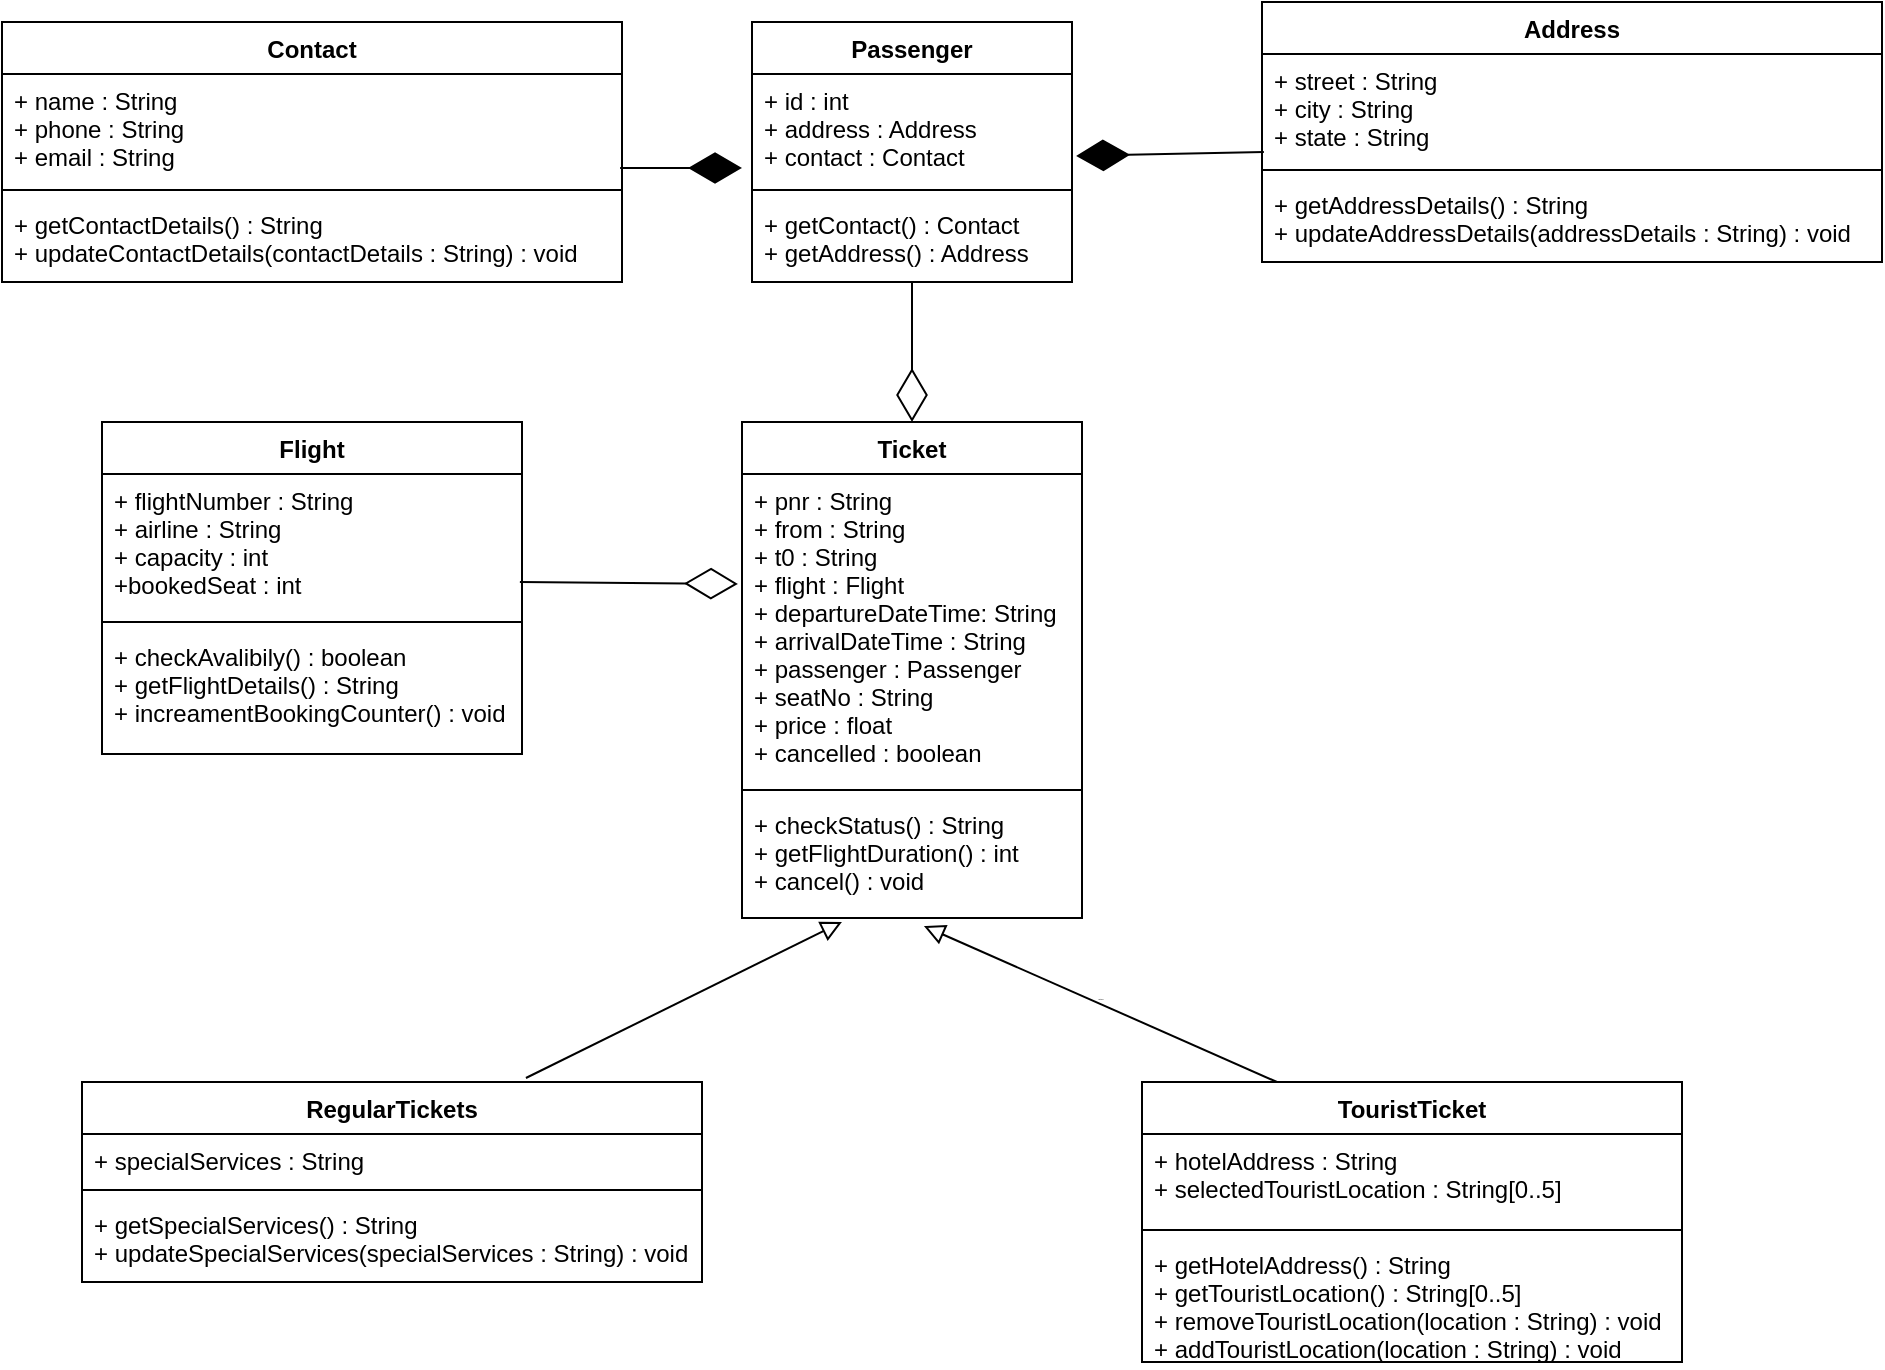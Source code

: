 <mxfile version="13.9.9" type="github">
  <diagram id="AU8_u6TGxyYnSnQz8SQ1" name="Page-1">
    <mxGraphModel dx="868" dy="2050" grid="1" gridSize="10" guides="1" tooltips="1" connect="1" arrows="1" fold="1" page="1" pageScale="1" pageWidth="900" pageHeight="1600" math="0" shadow="0">
      <root>
        <mxCell id="0" />
        <mxCell id="1" parent="0" />
        <mxCell id="uCNqZW0QOo5ajuXo0y57-1" value="Ticket" style="swimlane;fontStyle=1;align=center;verticalAlign=top;childLayout=stackLayout;horizontal=1;startSize=26;horizontalStack=0;resizeParent=1;resizeParentMax=0;resizeLast=0;collapsible=1;marginBottom=0;" vertex="1" parent="1">
          <mxGeometry x="420" y="110" width="170" height="248" as="geometry" />
        </mxCell>
        <mxCell id="uCNqZW0QOo5ajuXo0y57-2" value="+ pnr : String&#xa;+ from : String &#xa;+ t0 : String&#xa;+ flight : Flight&#xa;+ departureDateTime: String&#xa;+ arrivalDateTime : String&#xa;+ passenger : Passenger&#xa;+ seatNo : String&#xa;+ price : float&#xa;+ cancelled : boolean" style="text;strokeColor=none;fillColor=none;align=left;verticalAlign=top;spacingLeft=4;spacingRight=4;overflow=hidden;rotatable=0;points=[[0,0.5],[1,0.5]];portConstraint=eastwest;" vertex="1" parent="uCNqZW0QOo5ajuXo0y57-1">
          <mxGeometry y="26" width="170" height="154" as="geometry" />
        </mxCell>
        <mxCell id="uCNqZW0QOo5ajuXo0y57-3" value="" style="line;strokeWidth=1;fillColor=none;align=left;verticalAlign=middle;spacingTop=-1;spacingLeft=3;spacingRight=3;rotatable=0;labelPosition=right;points=[];portConstraint=eastwest;" vertex="1" parent="uCNqZW0QOo5ajuXo0y57-1">
          <mxGeometry y="180" width="170" height="8" as="geometry" />
        </mxCell>
        <mxCell id="uCNqZW0QOo5ajuXo0y57-4" value="+ checkStatus() : String&#xa;+ getFlightDuration() : int&#xa;+ cancel() : void" style="text;strokeColor=none;fillColor=none;align=left;verticalAlign=top;spacingLeft=4;spacingRight=4;overflow=hidden;rotatable=0;points=[[0,0.5],[1,0.5]];portConstraint=eastwest;" vertex="1" parent="uCNqZW0QOo5ajuXo0y57-1">
          <mxGeometry y="188" width="170" height="60" as="geometry" />
        </mxCell>
        <mxCell id="uCNqZW0QOo5ajuXo0y57-5" value="Flight" style="swimlane;fontStyle=1;align=center;verticalAlign=top;childLayout=stackLayout;horizontal=1;startSize=26;horizontalStack=0;resizeParent=1;resizeParentMax=0;resizeLast=0;collapsible=1;marginBottom=0;" vertex="1" parent="1">
          <mxGeometry x="100" y="110" width="210" height="166" as="geometry" />
        </mxCell>
        <mxCell id="uCNqZW0QOo5ajuXo0y57-6" value="+ flightNumber : String&#xa;+ airline : String&#xa;+ capacity : int&#xa;+bookedSeat : int" style="text;strokeColor=none;fillColor=none;align=left;verticalAlign=top;spacingLeft=4;spacingRight=4;overflow=hidden;rotatable=0;points=[[0,0.5],[1,0.5]];portConstraint=eastwest;" vertex="1" parent="uCNqZW0QOo5ajuXo0y57-5">
          <mxGeometry y="26" width="210" height="70" as="geometry" />
        </mxCell>
        <mxCell id="uCNqZW0QOo5ajuXo0y57-7" value="" style="line;strokeWidth=1;fillColor=none;align=left;verticalAlign=middle;spacingTop=-1;spacingLeft=3;spacingRight=3;rotatable=0;labelPosition=right;points=[];portConstraint=eastwest;" vertex="1" parent="uCNqZW0QOo5ajuXo0y57-5">
          <mxGeometry y="96" width="210" height="8" as="geometry" />
        </mxCell>
        <mxCell id="uCNqZW0QOo5ajuXo0y57-8" value="+ checkAvalibily() : boolean&#xa;+ getFlightDetails() : String&#xa;+ increamentBookingCounter() : void" style="text;strokeColor=none;fillColor=none;align=left;verticalAlign=top;spacingLeft=4;spacingRight=4;overflow=hidden;rotatable=0;points=[[0,0.5],[1,0.5]];portConstraint=eastwest;" vertex="1" parent="uCNqZW0QOo5ajuXo0y57-5">
          <mxGeometry y="104" width="210" height="62" as="geometry" />
        </mxCell>
        <mxCell id="uCNqZW0QOo5ajuXo0y57-9" value="Address" style="swimlane;fontStyle=1;align=center;verticalAlign=top;childLayout=stackLayout;horizontal=1;startSize=26;horizontalStack=0;resizeParent=1;resizeParentMax=0;resizeLast=0;collapsible=1;marginBottom=0;" vertex="1" parent="1">
          <mxGeometry x="680" y="-100" width="310" height="130" as="geometry" />
        </mxCell>
        <mxCell id="uCNqZW0QOo5ajuXo0y57-10" value="+ street : String&#xa;+ city : String&#xa;+ state : String" style="text;strokeColor=none;fillColor=none;align=left;verticalAlign=top;spacingLeft=4;spacingRight=4;overflow=hidden;rotatable=0;points=[[0,0.5],[1,0.5]];portConstraint=eastwest;" vertex="1" parent="uCNqZW0QOo5ajuXo0y57-9">
          <mxGeometry y="26" width="310" height="54" as="geometry" />
        </mxCell>
        <mxCell id="uCNqZW0QOo5ajuXo0y57-11" value="" style="line;strokeWidth=1;fillColor=none;align=left;verticalAlign=middle;spacingTop=-1;spacingLeft=3;spacingRight=3;rotatable=0;labelPosition=right;points=[];portConstraint=eastwest;" vertex="1" parent="uCNqZW0QOo5ajuXo0y57-9">
          <mxGeometry y="80" width="310" height="8" as="geometry" />
        </mxCell>
        <mxCell id="uCNqZW0QOo5ajuXo0y57-12" value="+ getAddressDetails() : String&#xa;+ updateAddressDetails(addressDetails : String) : void" style="text;strokeColor=none;fillColor=none;align=left;verticalAlign=top;spacingLeft=4;spacingRight=4;overflow=hidden;rotatable=0;points=[[0,0.5],[1,0.5]];portConstraint=eastwest;" vertex="1" parent="uCNqZW0QOo5ajuXo0y57-9">
          <mxGeometry y="88" width="310" height="42" as="geometry" />
        </mxCell>
        <mxCell id="uCNqZW0QOo5ajuXo0y57-13" value="Passenger" style="swimlane;fontStyle=1;align=center;verticalAlign=top;childLayout=stackLayout;horizontal=1;startSize=26;horizontalStack=0;resizeParent=1;resizeParentMax=0;resizeLast=0;collapsible=1;marginBottom=0;" vertex="1" parent="1">
          <mxGeometry x="425" y="-90" width="160" height="130" as="geometry" />
        </mxCell>
        <mxCell id="uCNqZW0QOo5ajuXo0y57-14" value="+ id : int&#xa;+ address : Address&#xa;+ contact : Contact" style="text;strokeColor=none;fillColor=none;align=left;verticalAlign=top;spacingLeft=4;spacingRight=4;overflow=hidden;rotatable=0;points=[[0,0.5],[1,0.5]];portConstraint=eastwest;" vertex="1" parent="uCNqZW0QOo5ajuXo0y57-13">
          <mxGeometry y="26" width="160" height="54" as="geometry" />
        </mxCell>
        <mxCell id="uCNqZW0QOo5ajuXo0y57-15" value="" style="line;strokeWidth=1;fillColor=none;align=left;verticalAlign=middle;spacingTop=-1;spacingLeft=3;spacingRight=3;rotatable=0;labelPosition=right;points=[];portConstraint=eastwest;" vertex="1" parent="uCNqZW0QOo5ajuXo0y57-13">
          <mxGeometry y="80" width="160" height="8" as="geometry" />
        </mxCell>
        <mxCell id="uCNqZW0QOo5ajuXo0y57-16" value="+ getContact() : Contact&#xa;+ getAddress() : Address" style="text;strokeColor=none;fillColor=none;align=left;verticalAlign=top;spacingLeft=4;spacingRight=4;overflow=hidden;rotatable=0;points=[[0,0.5],[1,0.5]];portConstraint=eastwest;" vertex="1" parent="uCNqZW0QOo5ajuXo0y57-13">
          <mxGeometry y="88" width="160" height="42" as="geometry" />
        </mxCell>
        <mxCell id="uCNqZW0QOo5ajuXo0y57-17" value="Contact" style="swimlane;fontStyle=1;align=center;verticalAlign=top;childLayout=stackLayout;horizontal=1;startSize=26;horizontalStack=0;resizeParent=1;resizeParentMax=0;resizeLast=0;collapsible=1;marginBottom=0;" vertex="1" parent="1">
          <mxGeometry x="50" y="-90" width="310" height="130" as="geometry" />
        </mxCell>
        <mxCell id="uCNqZW0QOo5ajuXo0y57-18" value="+ name : String&#xa;+ phone : String&#xa;+ email : String" style="text;strokeColor=none;fillColor=none;align=left;verticalAlign=top;spacingLeft=4;spacingRight=4;overflow=hidden;rotatable=0;points=[[0,0.5],[1,0.5]];portConstraint=eastwest;" vertex="1" parent="uCNqZW0QOo5ajuXo0y57-17">
          <mxGeometry y="26" width="310" height="54" as="geometry" />
        </mxCell>
        <mxCell id="uCNqZW0QOo5ajuXo0y57-19" value="" style="line;strokeWidth=1;fillColor=none;align=left;verticalAlign=middle;spacingTop=-1;spacingLeft=3;spacingRight=3;rotatable=0;labelPosition=right;points=[];portConstraint=eastwest;" vertex="1" parent="uCNqZW0QOo5ajuXo0y57-17">
          <mxGeometry y="80" width="310" height="8" as="geometry" />
        </mxCell>
        <mxCell id="uCNqZW0QOo5ajuXo0y57-20" value="+ getContactDetails() : String&#xa;+ updateContactDetails(contactDetails : String) : void" style="text;strokeColor=none;fillColor=none;align=left;verticalAlign=top;spacingLeft=4;spacingRight=4;overflow=hidden;rotatable=0;points=[[0,0.5],[1,0.5]];portConstraint=eastwest;" vertex="1" parent="uCNqZW0QOo5ajuXo0y57-17">
          <mxGeometry y="88" width="310" height="42" as="geometry" />
        </mxCell>
        <mxCell id="uCNqZW0QOo5ajuXo0y57-21" value="RegularTickets" style="swimlane;fontStyle=1;align=center;verticalAlign=top;childLayout=stackLayout;horizontal=1;startSize=26;horizontalStack=0;resizeParent=1;resizeParentMax=0;resizeLast=0;collapsible=1;marginBottom=0;" vertex="1" parent="1">
          <mxGeometry x="90" y="440" width="310" height="100" as="geometry" />
        </mxCell>
        <mxCell id="uCNqZW0QOo5ajuXo0y57-22" value="+ specialServices : String&#xa;" style="text;strokeColor=none;fillColor=none;align=left;verticalAlign=top;spacingLeft=4;spacingRight=4;overflow=hidden;rotatable=0;points=[[0,0.5],[1,0.5]];portConstraint=eastwest;" vertex="1" parent="uCNqZW0QOo5ajuXo0y57-21">
          <mxGeometry y="26" width="310" height="24" as="geometry" />
        </mxCell>
        <mxCell id="uCNqZW0QOo5ajuXo0y57-23" value="" style="line;strokeWidth=1;fillColor=none;align=left;verticalAlign=middle;spacingTop=-1;spacingLeft=3;spacingRight=3;rotatable=0;labelPosition=right;points=[];portConstraint=eastwest;" vertex="1" parent="uCNqZW0QOo5ajuXo0y57-21">
          <mxGeometry y="50" width="310" height="8" as="geometry" />
        </mxCell>
        <mxCell id="uCNqZW0QOo5ajuXo0y57-24" value="+ getSpecialServices() : String&#xa;+ updateSpecialServices(specialServices : String) : void" style="text;strokeColor=none;fillColor=none;align=left;verticalAlign=top;spacingLeft=4;spacingRight=4;overflow=hidden;rotatable=0;points=[[0,0.5],[1,0.5]];portConstraint=eastwest;" vertex="1" parent="uCNqZW0QOo5ajuXo0y57-21">
          <mxGeometry y="58" width="310" height="42" as="geometry" />
        </mxCell>
        <mxCell id="uCNqZW0QOo5ajuXo0y57-25" value="TouristTicket" style="swimlane;fontStyle=1;align=center;verticalAlign=top;childLayout=stackLayout;horizontal=1;startSize=26;horizontalStack=0;resizeParent=1;resizeParentMax=0;resizeLast=0;collapsible=1;marginBottom=0;" vertex="1" parent="1">
          <mxGeometry x="620" y="440" width="270" height="140" as="geometry" />
        </mxCell>
        <mxCell id="uCNqZW0QOo5ajuXo0y57-26" value="+ hotelAddress : String&#xa;+ selectedTouristLocation : String[0..5]" style="text;strokeColor=none;fillColor=none;align=left;verticalAlign=top;spacingLeft=4;spacingRight=4;overflow=hidden;rotatable=0;points=[[0,0.5],[1,0.5]];portConstraint=eastwest;" vertex="1" parent="uCNqZW0QOo5ajuXo0y57-25">
          <mxGeometry y="26" width="270" height="44" as="geometry" />
        </mxCell>
        <mxCell id="uCNqZW0QOo5ajuXo0y57-27" value="" style="line;strokeWidth=1;fillColor=none;align=left;verticalAlign=middle;spacingTop=-1;spacingLeft=3;spacingRight=3;rotatable=0;labelPosition=right;points=[];portConstraint=eastwest;" vertex="1" parent="uCNqZW0QOo5ajuXo0y57-25">
          <mxGeometry y="70" width="270" height="8" as="geometry" />
        </mxCell>
        <mxCell id="uCNqZW0QOo5ajuXo0y57-28" value="+ getHotelAddress() : String&#xa;+ getTouristLocation() : String[0..5]&#xa;+ removeTouristLocation(location : String) : void&#xa;+ addTouristLocation(location : String) : void " style="text;strokeColor=none;fillColor=none;align=left;verticalAlign=top;spacingLeft=4;spacingRight=4;overflow=hidden;rotatable=0;points=[[0,0.5],[1,0.5]];portConstraint=eastwest;" vertex="1" parent="uCNqZW0QOo5ajuXo0y57-25">
          <mxGeometry y="78" width="270" height="62" as="geometry" />
        </mxCell>
        <mxCell id="uCNqZW0QOo5ajuXo0y57-30" value="return" style="verticalAlign=bottom;endArrow=block;endSize=8;exitX=0.25;exitY=0;exitDx=0;exitDy=0;entryX=0.535;entryY=1.067;entryDx=0;entryDy=0;entryPerimeter=0;endFill=0;html=1;fontSize=1;" edge="1" parent="1" source="uCNqZW0QOo5ajuXo0y57-25" target="uCNqZW0QOo5ajuXo0y57-4">
          <mxGeometry relative="1" as="geometry">
            <mxPoint x="510" y="500" as="sourcePoint" />
            <mxPoint x="430" y="500" as="targetPoint" />
          </mxGeometry>
        </mxCell>
        <mxCell id="uCNqZW0QOo5ajuXo0y57-31" value="return" style="html=1;verticalAlign=bottom;endArrow=block;endSize=8;fontSize=1;fontColor=#FFFFFF;exitX=0.716;exitY=-0.02;exitDx=0;exitDy=0;exitPerimeter=0;entryX=0.294;entryY=1.033;entryDx=0;entryDy=0;entryPerimeter=0;endFill=0;" edge="1" parent="1" source="uCNqZW0QOo5ajuXo0y57-21" target="uCNqZW0QOo5ajuXo0y57-4">
          <mxGeometry relative="1" as="geometry">
            <mxPoint x="510" y="500" as="sourcePoint" />
            <mxPoint x="430" y="500" as="targetPoint" />
          </mxGeometry>
        </mxCell>
        <mxCell id="uCNqZW0QOo5ajuXo0y57-32" value="" style="endArrow=diamondThin;endFill=0;endSize=24;html=1;fontSize=6;exitX=0.995;exitY=0.771;exitDx=0;exitDy=0;exitPerimeter=0;entryX=-0.012;entryY=0.357;entryDx=0;entryDy=0;entryPerimeter=0;" edge="1" parent="1" source="uCNqZW0QOo5ajuXo0y57-6" target="uCNqZW0QOo5ajuXo0y57-2">
          <mxGeometry width="160" relative="1" as="geometry">
            <mxPoint x="390" y="100" as="sourcePoint" />
            <mxPoint x="550" y="100" as="targetPoint" />
          </mxGeometry>
        </mxCell>
        <mxCell id="uCNqZW0QOo5ajuXo0y57-33" value="" style="endArrow=diamondThin;endFill=0;endSize=24;html=1;fontSize=6;fontColor=#000000;" edge="1" parent="1" source="uCNqZW0QOo5ajuXo0y57-16" target="uCNqZW0QOo5ajuXo0y57-1">
          <mxGeometry width="160" relative="1" as="geometry">
            <mxPoint x="390" y="100" as="sourcePoint" />
            <mxPoint x="550" y="100" as="targetPoint" />
          </mxGeometry>
        </mxCell>
        <mxCell id="uCNqZW0QOo5ajuXo0y57-34" value="" style="endArrow=diamondThin;endFill=1;endSize=24;html=1;fontSize=6;fontColor=#000000;exitX=0.997;exitY=0.87;exitDx=0;exitDy=0;exitPerimeter=0;" edge="1" parent="1" source="uCNqZW0QOo5ajuXo0y57-18">
          <mxGeometry width="160" relative="1" as="geometry">
            <mxPoint x="390" y="100" as="sourcePoint" />
            <mxPoint x="420" y="-17" as="targetPoint" />
          </mxGeometry>
        </mxCell>
        <mxCell id="uCNqZW0QOo5ajuXo0y57-36" value="" style="endArrow=diamondThin;endFill=1;endSize=24;html=1;fontSize=6;fontColor=#000000;entryX=1.013;entryY=0.759;entryDx=0;entryDy=0;entryPerimeter=0;exitX=0.003;exitY=0.907;exitDx=0;exitDy=0;exitPerimeter=0;" edge="1" parent="1" source="uCNqZW0QOo5ajuXo0y57-10" target="uCNqZW0QOo5ajuXo0y57-14">
          <mxGeometry width="160" relative="1" as="geometry">
            <mxPoint x="390" y="100" as="sourcePoint" />
            <mxPoint x="550" y="100" as="targetPoint" />
          </mxGeometry>
        </mxCell>
      </root>
    </mxGraphModel>
  </diagram>
</mxfile>

